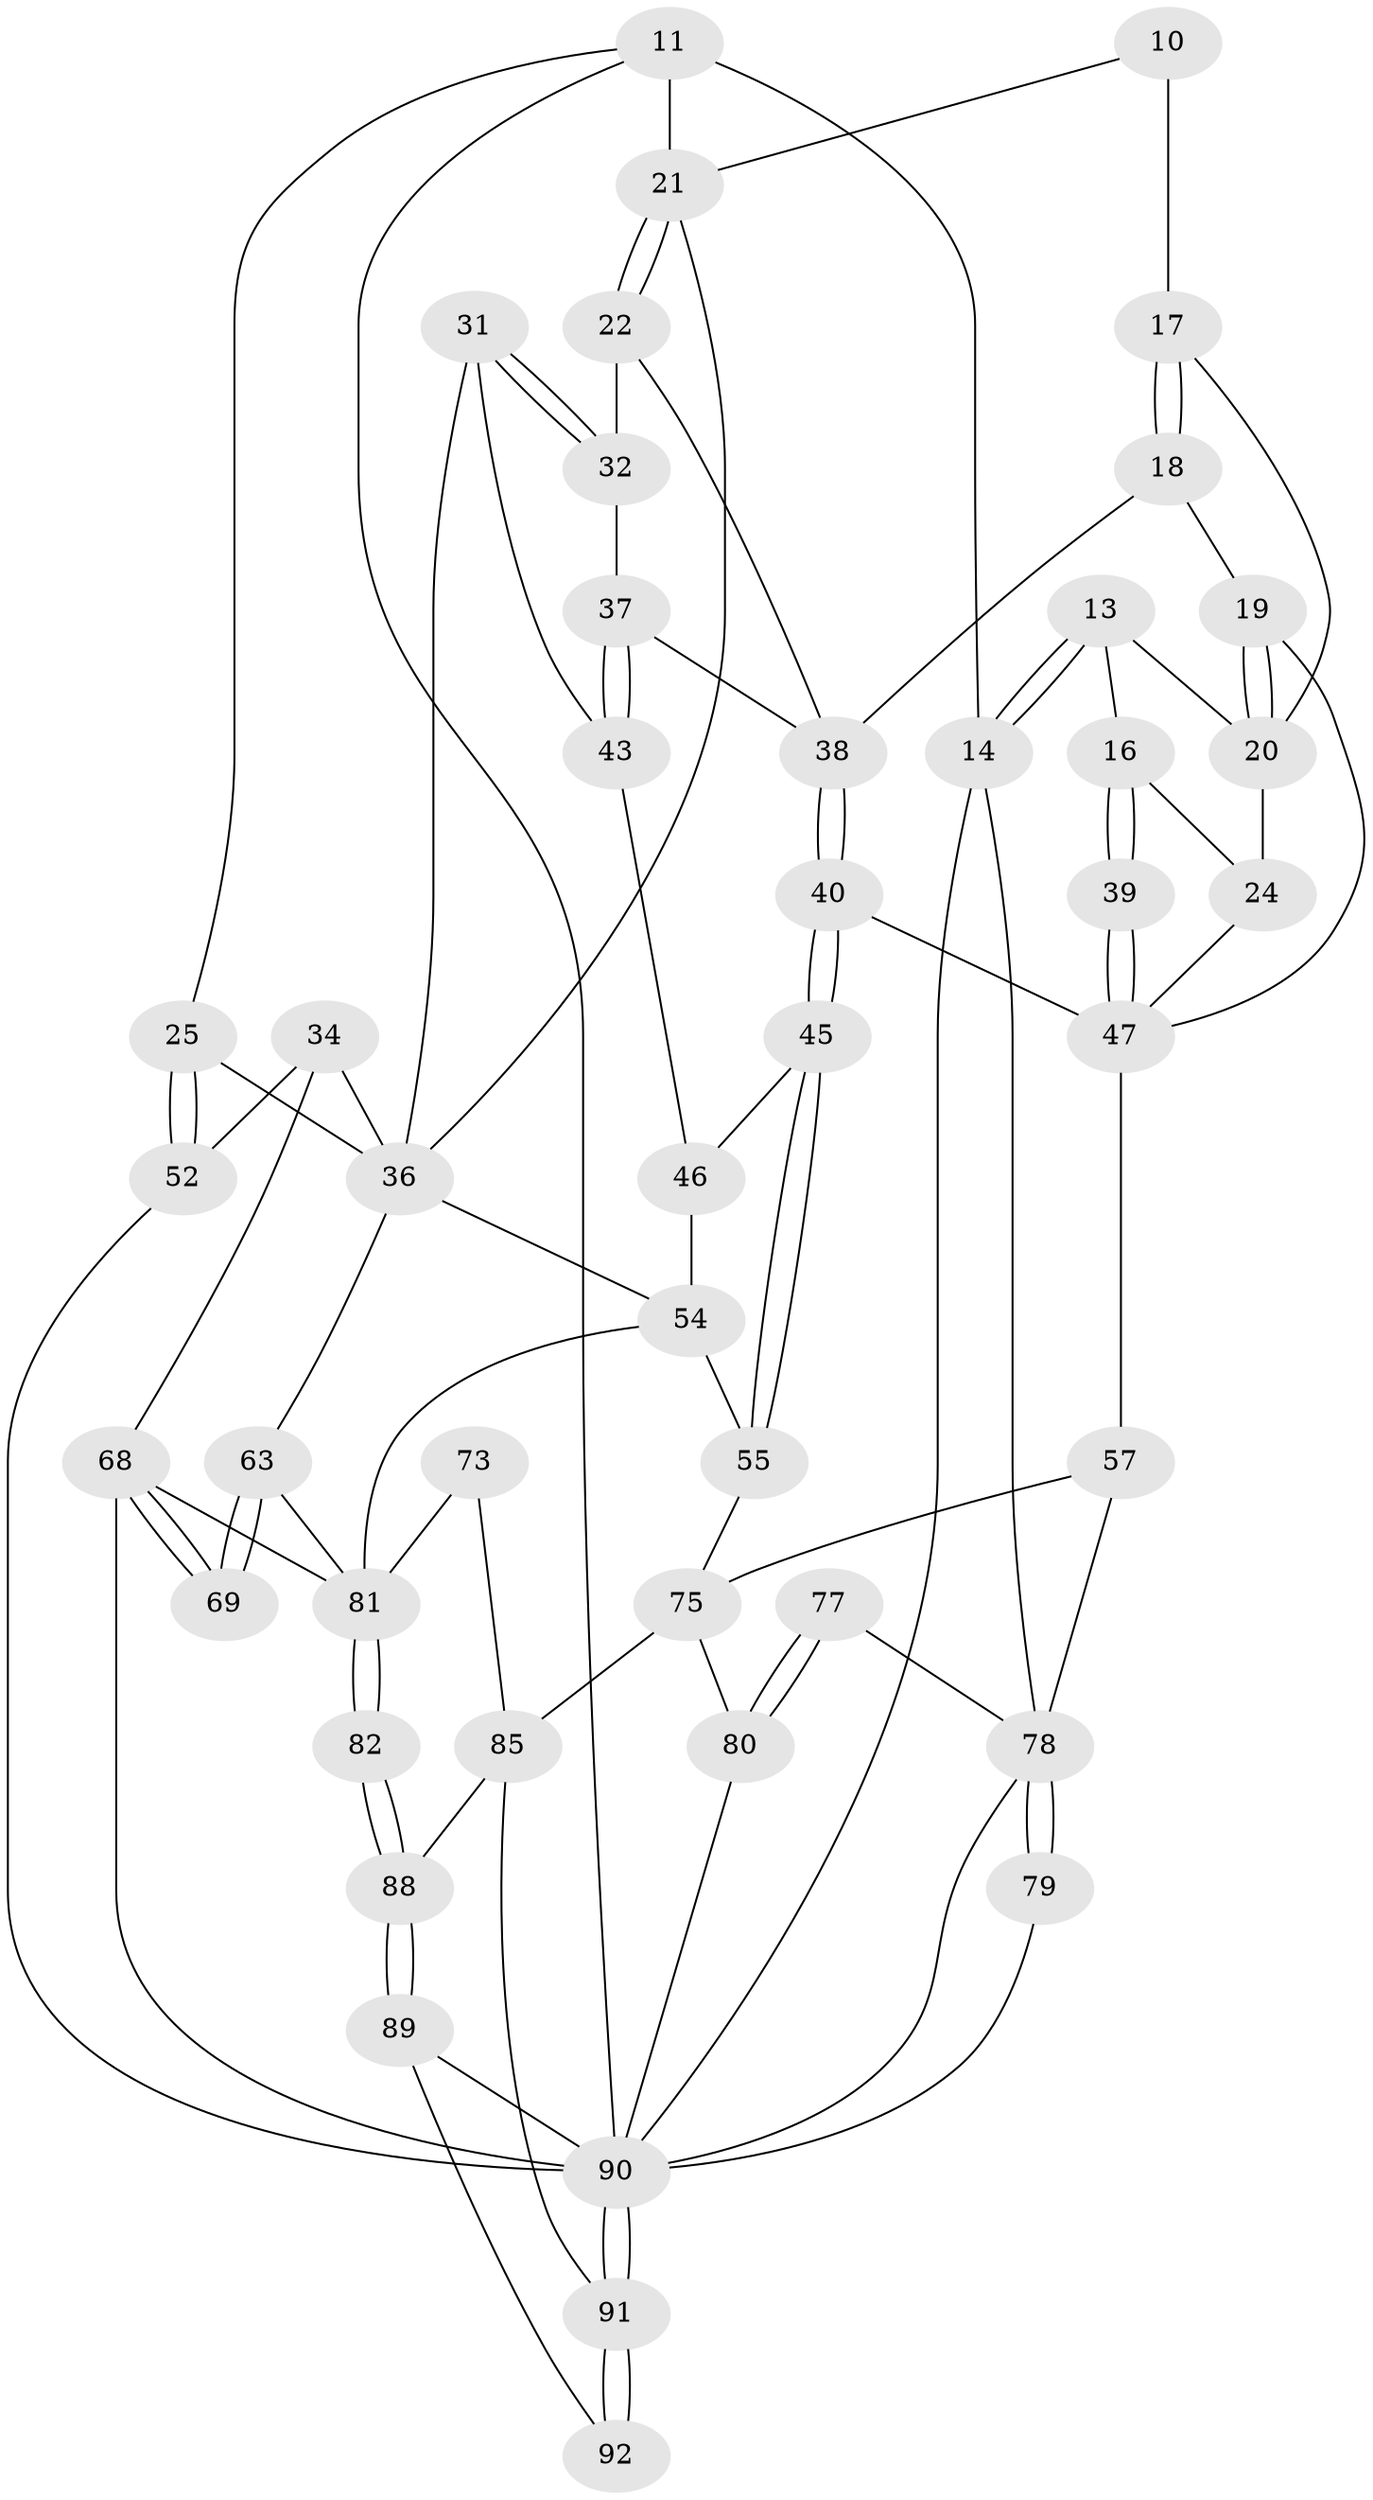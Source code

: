 // original degree distribution, {3: 0.021739130434782608, 5: 0.5217391304347826, 4: 0.2391304347826087, 6: 0.21739130434782608}
// Generated by graph-tools (version 1.1) at 2025/01/03/09/25 05:01:35]
// undirected, 46 vertices, 98 edges
graph export_dot {
graph [start="1"]
  node [color=gray90,style=filled];
  10 [pos="+0.5643992339953332+0.10480910172936747"];
  11 [pos="+1+0",super="+8"];
  13 [pos="+0.022075659772124483+0.2520963145368095",super="+4"];
  14 [pos="+0+0.24536255283247355",super="+12"];
  16 [pos="+0.06475261046234608+0.2594524228081236",super="+15"];
  17 [pos="+0.5400842908573835+0.11199793662390949",super="+7"];
  18 [pos="+0.47263847311551604+0.24869695888357746"];
  19 [pos="+0.4036264236085459+0.23793712440532794"];
  20 [pos="+0.34456795974867993+0.14847352487721535",super="+5"];
  21 [pos="+0.6955640673658003+0.133332299414861",super="+9"];
  22 [pos="+0.6283291911437382+0.22531548081003167"];
  24 [pos="+0.31619052027056693+0.16076322840570065"];
  25 [pos="+1+0"];
  31 [pos="+0.7269982755734139+0.3919156698110739"];
  32 [pos="+0.6299666558715081+0.2660780330006355"];
  34 [pos="+0.8357316063497239+0.4124182792808718",super="+33"];
  36 [pos="+0.808730138109272+0.4111796243763973",super="+30+35+26"];
  37 [pos="+0.585499093444603+0.3595384269053453"];
  38 [pos="+0.5214209553437701+0.35234569550078615",super="+23"];
  39 [pos="+0.24012794896244036+0.3925143799040885"];
  40 [pos="+0.45850150164305015+0.4471271450190859"];
  43 [pos="+0.6243038371979295+0.3863111855867761",super="+42"];
  45 [pos="+0.46037698914095204+0.4514734904291663"];
  46 [pos="+0.6056746397048279+0.4669124034421519",super="+44"];
  47 [pos="+0.2547871426049417+0.424464142281246",super="+41+28+29"];
  52 [pos="+1+0.2233205265709349"];
  54 [pos="+0.6046078102999881+0.5970696476878199",super="+53"];
  55 [pos="+0.4856867857529289+0.5869057962371836"];
  57 [pos="+0.2777302817946083+0.5776259398934954",super="+48"];
  63 [pos="+0.7535542120224011+0.6359300559215098",super="+62"];
  68 [pos="+1+0.798683607066227",super="+60"];
  69 [pos="+0.8532939832261752+0.6544776137897913"];
  73 [pos="+0.5802263318643458+0.7586789343943636"];
  75 [pos="+0.43005472114080046+0.7609036238245603",super="+56"];
  77 [pos="+0.2198440240756638+0.6757068608415502"];
  78 [pos="+0.07038086479694941+0.6260024056453574",super="+61+70"];
  79 [pos="+0.08535524821218089+0.8095947077341319"];
  80 [pos="+0.22409511354818024+0.6985866554448678"];
  81 [pos="+0.6697901364318916+0.8075327617253745",super="+67+72"];
  82 [pos="+0.6941966460362511+0.8448890443055168",super="+76"];
  85 [pos="+0.4359607585891148+0.8846256902789498",super="+74"];
  88 [pos="+0.6809244236230121+0.8759130309993551"];
  89 [pos="+0.7508690565087344+1"];
  90 [pos="+0+1",super="+84+71+59+83"];
  91 [pos="+0.15624460281481156+1",super="+87+86"];
  92 [pos="+0.4301929380814012+1"];
  10 -- 17 [weight=2];
  10 -- 21;
  11 -- 25;
  11 -- 14 [weight=2];
  11 -- 90;
  11 -- 21;
  13 -- 14 [weight=2];
  13 -- 14;
  13 -- 16 [weight=2];
  13 -- 20;
  14 -- 78;
  14 -- 90;
  16 -- 39;
  16 -- 39;
  16 -- 24;
  17 -- 18;
  17 -- 18;
  17 -- 20;
  18 -- 19;
  18 -- 38;
  19 -- 20;
  19 -- 20;
  19 -- 47;
  20 -- 24;
  21 -- 22;
  21 -- 22;
  21 -- 36;
  22 -- 32;
  22 -- 38;
  24 -- 47;
  25 -- 52;
  25 -- 52;
  25 -- 36;
  31 -- 32;
  31 -- 32;
  31 -- 36;
  31 -- 43;
  32 -- 37;
  34 -- 36 [weight=2];
  34 -- 52;
  34 -- 68;
  36 -- 63;
  36 -- 54;
  37 -- 38;
  37 -- 43;
  37 -- 43;
  38 -- 40;
  38 -- 40;
  39 -- 47 [weight=2];
  39 -- 47;
  40 -- 45;
  40 -- 45;
  40 -- 47;
  43 -- 46 [weight=2];
  45 -- 55;
  45 -- 55;
  45 -- 46;
  46 -- 54;
  47 -- 57;
  52 -- 90;
  54 -- 55;
  54 -- 81;
  55 -- 75;
  57 -- 78 [weight=2];
  57 -- 75;
  63 -- 69 [weight=2];
  63 -- 69;
  63 -- 81;
  68 -- 69;
  68 -- 69;
  68 -- 90;
  68 -- 81;
  73 -- 81 [weight=2];
  73 -- 85;
  75 -- 80;
  75 -- 85;
  77 -- 78 [weight=2];
  77 -- 80;
  77 -- 80;
  78 -- 79 [weight=2];
  78 -- 79;
  78 -- 90;
  79 -- 90;
  80 -- 90;
  81 -- 82 [weight=3];
  81 -- 82;
  82 -- 88;
  82 -- 88;
  85 -- 88;
  85 -- 91;
  88 -- 89;
  88 -- 89;
  89 -- 92;
  89 -- 90;
  90 -- 91 [weight=2];
  90 -- 91;
  91 -- 92 [weight=2];
  91 -- 92;
}
